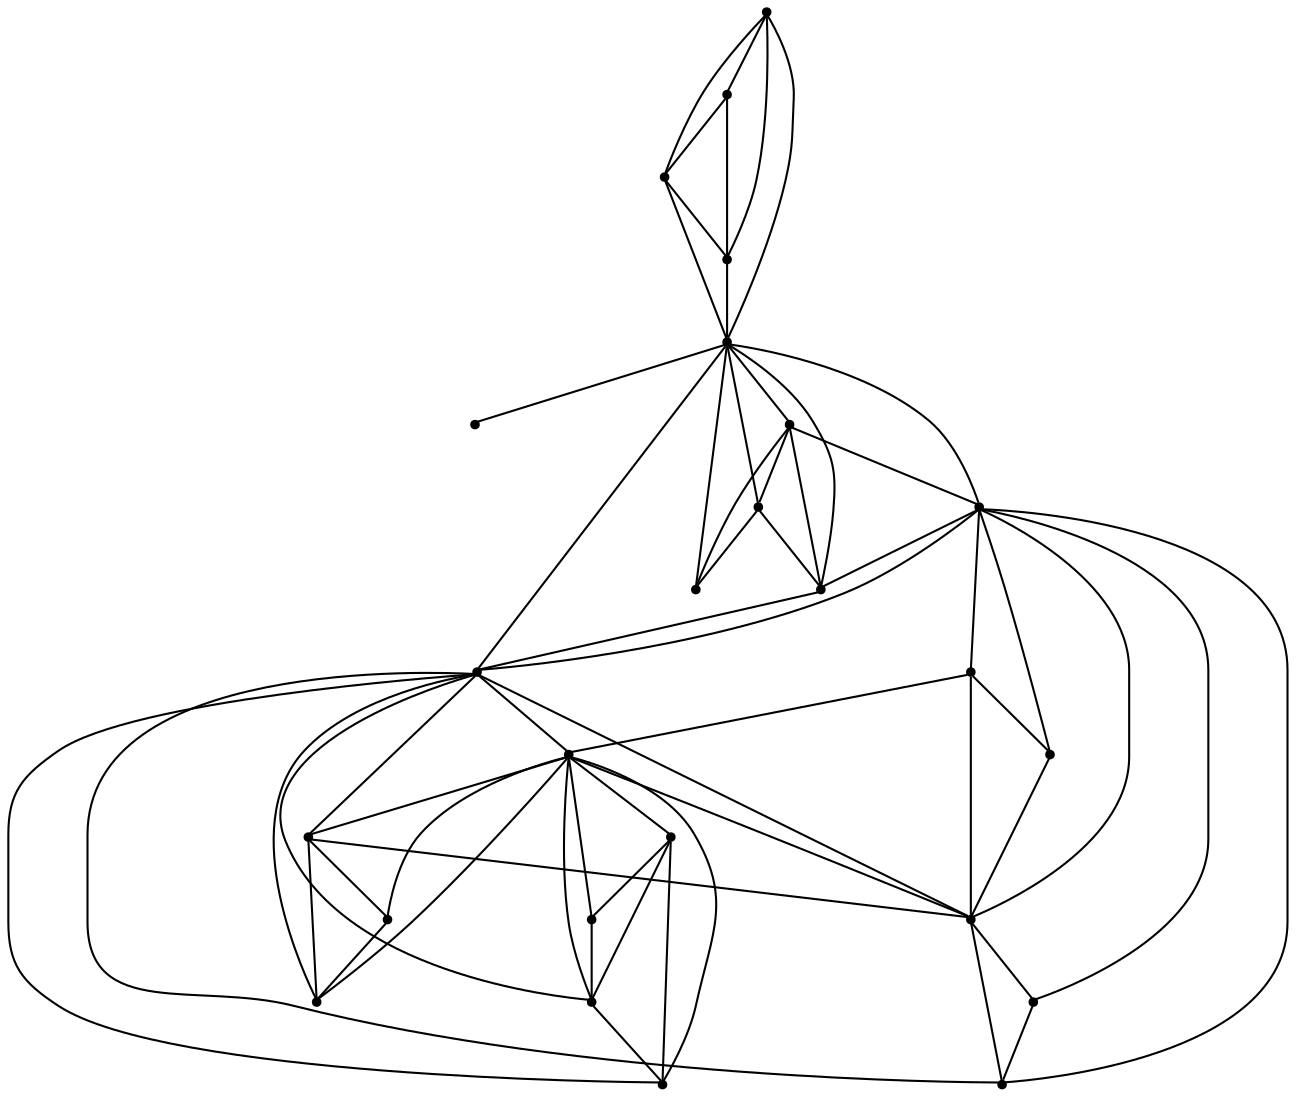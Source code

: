 graph {
  node [shape=point,comment="{\"directed\":false,\"doi\":\"10.1007/978-3-642-25878-7_3\",\"figure\":\"2\"}"]

  v0 [pos="1141.9007976167989,787.9054054304037"]
  v1 [pos="1092.1598311454236,817.7143766209266"]
  v2 [pos="1071.038220615576,787.9054054304037"]
  v3 [pos="1071.038220615576,882.4288022627301"]
  v4 [pos="1056.2259865203175,731.9923777160344"]
  v5 [pos="1093.2606441301991,649.9750391242101"]
  v6 [pos="981.1598310566529,783.304657353317"]
  v7 [pos="983.66192170332,709.4886965256226"]
  v8 [pos="977.3566812712746,745.7986916050364"]
  v9 [pos="779.681021101194,657.5763967250358"]
  v10 [pos="934.8174496910488,682.5844435482979"]
  v11 [pos="863.5544440127626,844.6186295982511"]
  v12 [pos="843.537909731851,714.589503797731"]
  v13 [pos="763.4676366056607,740.1978251379063"]
  v14 [pos="843.4378184702873,759.0009156729923"]
  v15 [pos="719.6272822559152,738.8975694894064"]
  v16 [pos="778.7802633779291,813.6136877388616"]
  v17 [pos="697.108720959145,727.5915515755129"]
  v18 [pos="643.3601589151032,847.7192000902728"]
  v19 [pos="736.2420657983392,858.920933024533"]
  v20 [pos="694.6066303124778,757.6006990562098"]
  v21 [pos="603.6242621360632,766.7019798884918"]
  v22 [pos="542.3726574155448,748.3992029020363"]
  v23 [pos="623.343688265,737.5973138409064"]
  v24 [pos="598.3199343196546,795.1066648044903"]

  v0 -- v1 [id="-1",pos="1141.9007976167989,787.9054054304037 1126.0419639854952,793.7687648218789 1096.2923976257257,803.8328376521039 1092.1598311454236,817.7143766209266"]
  v0 -- v2 [id="-12",pos="1141.9007976167989,787.9054054304037 1115.9460454065115,782.0543821889582 1092.2140445941536,781.8668599908251 1071.038220615576,787.9054054304037"]
  v0 -- v3 [id="-13",pos="1141.9007976167989,787.9054054304037 1137.2137522723735,808.2170672196472 1131.0628165506218,823.8654099440241 1120.2829940432935,839.3178368011754 1117.4806932427437,843.3185011265556 1117.4806932427437,843.3185011265556 1117.4806932427437,843.3185011265556 1114.4782099190666,847.2190773068489 1114.4782099190666,847.2190773068489 1114.4782099190666,847.2190773068489 1102.047167934575,863.1257797094269 1088.4234300780238,873.7650096376899 1071.038220615576,882.4288022627301"]
  v3 -- v1 [id="-34",pos="1071.038220615576,882.4288022627301 1070.6753977462586,863.3922787031114 1072.7563797031428,834.025119731181 1092.1598311454236,817.7143766209266"]
  v2 -- v4 [id="-35",pos="1071.038220615576,787.9054054304037 1063.9865271705594,769.4149154806084 1060.2960039159934,751.4370116410713 1056.2259865203175,731.9923777160344"]
  v2 -- v3 [id="-36",pos="1071.038220615576,787.9054054304037 1055.550418227869,817.097441942633 1061.4427583444108,854.7367525703593 1071.038220615576,882.4288022627301"]
  v3 -- v4 [id="-37",pos="1071.038220615576,882.4288022627301 1054.42867070714,862.5756764418617 1048.811533836792,838.3635020607271 1048.9199607342518,814.9139433873615 1048.7197782111245,810.8132545052965 1048.7197782111245,810.8132545052965 1048.7197782111245,810.8132545052965 1048.619686949561,806.7126292116337 1048.619686949561,806.7126292116337 1048.619686949561,806.7126292116337 1048.886618190667,783.4922431398523 1052.0975560425593,756.7255318765195 1056.2259865203175,731.9923777160344"]
  v4 -- v0 [id="-38",pos="1056.2259865203175,731.9923777160344 1092.610210007056,737.9017115223113 1124.594872141578,753.6375518881366 1141.9007976167989,787.9054054304037"]
  v4 -- v5 [id="-42",pos="1056.2259865203175,731.9923777160344 1073.6570101647908,709.7138630578672 1090.9088494528985,681.2176744310807 1093.2606441301991,649.9750391242101"]
  v4 -- v6 [id="-44",pos="1056.2259865203175,731.9923777160344 1031.0761004050835,747.782331812145 1001.7060281864241,765.4934823043885 981.1598310566529,783.304657353317"]
  v19 -- v16 [id="-57",pos="736.2420657983392,858.920933024533 778.7802633779291,813.6136877388616 778.7802633779291,813.6136877388616 778.7802633779291,813.6136877388616"]
  v4 -- v9 [id="-58",pos="1056.2259865203175,731.9923777160344 1026.5431052477184,688.160510538564 1003.7534767072981,665.9736267679892 957.2400557287993,645.0744717306778 950.234303727425,642.2740384971128 950.234303727425,642.2740384971128 950.234303727425,642.2740384971128 895.8143730242869,619.3578593415298 836.5487653714607,642.8324718453682 779.681021101194,657.5763967250358"]
  v4 -- v10 [id="-84",pos="1056.2259865203175,731.9923777160344 1039.5788944349442,719.3903009881873 1022.8150398162148,710.5180655806851 1004.9795151229428,700.6956922672807 1003.8785748765506,700.0956085155742 1003.8785748765506,700.0956085155742 1003.8785748765506,700.0956085155742 1003.1779996764132,699.5954857321503 1003.1779996764132,699.5954857321503 1003.1779996764132,699.5954857321503 1002.6776069994031,699.0954265371286 1002.6776069994031,699.0954265371286 1002.6776069994031,699.0954265371286 998.9620132063399,696.1366581820473 989.8169934276157,693.5362104734495 985.4633735190413,692.094343453216 981.1598310566529,690.794087804716 981.1598310566529,690.794087804716 981.1598310566529,690.794087804716 976.7561973327009,689.6939448579878 976.7561973327009,689.6939448579878 976.7561973327009,689.6939448579878 966.7104198307119,687.197718540621 956.5770227055993,685.6766203712272 946.2268354163753,685.3932704509555 943.6246535081445,685.2932458942706 943.6246535081445,685.2932458942706 943.6246535081445,685.2932458942706 934.8174496910488,682.5844435482979 934.8174496910488,682.5844435482979 934.8174496910488,682.5844435482979"]
  v4 -- v11 [id="-85",pos="1056.2259865203175,731.9923777160344 1037.6648160884108,767.0438311388016 1025.6840893347432,794.3856995001724 994.6710060132001,816.5142091175136 989.6668883506743,819.9147896911874 989.6668883506743,819.9147896911874 989.6668883506743,819.9147896911874 951.230953078901,846.6065302283082 914.4047499972347,843.0975950172594 863.5544440127626,844.6186295982511"]
  v7 -- v4 [id="-96",pos="983.66192170332,709.4886965256226 988.8787571582218,725.0245513664804 1040.8132684864852,730.2461766027981 1056.2259865203175,731.9923777160344"]
  v6 -- v7 [id="-97",pos="981.1598310566529,783.304657353317 962.331856645257,761.7013243498726 948.3870377296782,728.4210622824124 983.66192170332,709.4886965256226"]
  v6 -- v10 [id="-98",pos="981.1598310566529,783.304657353317 956.1475783799202,776.3828054185647 953.1618299588439,772.286376959448 947.2318840345562,748.895128850914 946.6314000959824,746.3947056990011 946.6314000959824,746.3947056990011 946.6314000959824,746.3947056990011 946.0267165240563,743.8943461354904 946.0267165240563,743.8943461354904 946.0267165240563,743.8943461354904 942.3820710823239,724.5496095903338 939.0167648893295,705.3881984087642 934.8174496910488,682.5844435482979"]
  v6 -- v11 [id="-99",pos="981.1598310566529,783.304657353317 960.7929455448642,799.4405959458813 946.727164462577,813.3386043108778 923.8083017503603,820.8189531822877 921.5063936268206,821.6190860473638 921.5063936268206,821.6190860473638 921.5063936268206,821.6190860473638 919.3045767648446,822.4192189124399 919.3045767648446,822.4192189124399 919.3045767648446,822.4192189124399 897.7033808323232,828.5493952396107 881.902833021485,835.6213158035913 863.5544440127626,844.6186295982511"]
  v8 -- v4 [id="-100",pos="977.3566812712746,745.7986916050364 1000.5175319477169,736.6472395234065 1028.0527461762615,733.5675896157137 1056.2259865203175,731.9923777160344"]
  v8 -- v6 [id="-109",pos="977.3566812712746,745.7986916050364 981.1598310566529,783.304657353317 981.1598310566529,783.304657353317 981.1598310566529,783.304657353317"]
  v7 -- v8 [id="-120",pos="983.66192170332,709.4886965256226 977.3566812712746,745.7986916050364 977.3566812712746,745.7986916050364 977.3566812712746,745.7986916050364"]
  v7 -- v10 [id="-121",pos="983.66192170332,709.4886965256226 934.8174496910488,682.5844435482979 934.8174496910488,682.5844435482979 934.8174496910488,682.5844435482979"]
  v14 -- v12 [id="-125",pos="843.4378184702873,759.0009156729923 843.537909731851,714.589503797731 843.537909731851,714.589503797731 843.537909731851,714.589503797731"]
  v1 -- v2 [id="-153",pos="1092.1598311454236,817.7143766209266 1071.038220615576,787.9054054304037 1071.038220615576,787.9054054304037 1071.038220615576,787.9054054304037"]
  v22 -- v9 [id="-163",pos="542.3726574155448,748.3992029020363 578.2314813175846,719.0612310067227 618.3771127794116,680.8176397927438 658.67284931818,656.8804852511907 661.5752413802935,655.2802195210387 661.5752413802935,655.2802195210387 661.5752413802935,655.2802195210387 664.3775421808433,653.8800029042561 664.3775421808433,653.8800029042561 664.3775421808433,653.8800029042561 700.4281493393057,634.618630754404 742.8965598298174,647.2289739745391 779.681021101194,657.5763967250358"]
  v24 -- v22 [id="-164",pos="598.3199343196546,795.1066648044903 579.2406023075009,780.4249929705916 562.9563330914451,766.3644526495325 542.3726574155448,748.3992029020363"]
  v21 -- v24 [id="-165",pos="603.6242621360632,766.7019798884918 602.0969159350914,772.6821511748366 600.8291993399653,775.9868404379696 599.9201696116126,779.4040811730238 599.6198958269215,780.5042241197519 599.6198958269215,780.5042241197519 599.6198958269215,780.5042241197519 599.3196220422304,781.6044306548823 599.3196220422304,781.6044306548823 599.3196220422304,781.6044306548823 598.6941311959679,785.0382679629147 598.364714501044,789.0347354537487 598.3199343196546,795.1066648044903"]
  v23 -- v9 [id="-166",pos="623.343688265,737.5973138409064 674.7026589315702,661.331101110647 690.3906438424045,666.6902680609564 779.681021101194,657.5763967250358"]
  v18 -- v22 [id="-167",pos="643.3601589151032,847.7192000902728 575.6668415862912,816.8726569408017 573.0146458626828,816.6726078274321 542.3726574155448,748.3992029020363"]
  v18 -- v21 [id="-168",pos="643.3601589151032,847.7192000902728 628.2810572095473,820.9147809044263 615.341223281341,797.1359614843896 603.6242621360632,766.7019798884918"]
  v18 -- v17 [id="-169",pos="643.3601589151032,847.7192000902728 650.2241414754326,825.0903133358988 656.262450666372,804.282852774582 664.2774509192797,784.2088208444173 665.1781450117361,782.1084959192435 665.1781450117361,782.1084959192435 665.1781450117361,782.1084959192435 666.078902735001,779.908146437385 666.078902735001,779.908146437385 666.078902735001,779.908146437385 673.8311713801548,761.901055521231 684.3064568386314,745.260924487501 697.108720959145,727.5915515755129"]
  v23 -- v18 [id="-170",pos="623.343688265,737.5973138409064 625.9332712731738,780.3832789787383 631.604621592252,807.7042903441825 643.3601589151032,847.7192000902728"]
  v18 -- v15 [id="-171",pos="643.3601589151032,847.7192000902728 660.0197226389166,825.3278796065755 677.3715259269711,806.0998277794841 694.4064477893505,786.5091948829607 696.5081733897628,784.00883531945 696.5081733897628,784.00883531945 696.5081733897628,784.00883531945 698.5098077286115,781.6084367242219 698.5098077286115,781.6084367242219 698.5098077286115,781.6084367242219 708.2178328997803,769.3398175775922 717.3920592195458,759.7674738616986 719.6272822559152,738.8975694894064"]
  v20 -- v17 [id="-172",pos="694.6066303124778,757.6006990562098 692.4590268992318,747.361313001077 690.4531929270308,742.8231359117702 697.108720959145,727.5915515755129"]
  v15 -- v20 [id="-173",pos="719.6272822559152,738.8975694894064 710.2236668719813,752.8746818267588 709.0393702666264,752.77052402393 694.6066303124778,757.6006990562098"]
  v19 -- v13 [id="-174",pos="736.2420657983392,858.920933024533 736.8915295516547,839.976103940909 739.4811761906369,820.9064508237361 743.1508921708664,802.6076799066202 744.0516498941312,798.1069563862183 744.0516498941312,798.1069563862183 744.0516498941312,798.1069563862183 744.952407617396,793.5062083091316 744.952407617396,793.5062083091316 744.952407617396,793.5062083091316 748.7888999463594,775.4450036626923 753.4093874652314,757.4296462542504 763.4676366056607,740.1978251379063"]
  v19 -- v18 [id="-175",pos="736.2420657983392,858.920933024533 691.1162895810393,864.5342628184974 682.9678555229829,862.7090213213073 643.3601589151032,847.7192000902728"]
  v13 -- v14 [id="-176",pos="763.4676366056607,740.1978251379063 801.1779897696076,703.7836722556636 833.5672165837368,700.8956777922481 843.4378184702873,759.0009156729923"]
  v9 -- v17 [id="-177",pos="779.681021101194,657.5763967250358 742.275077724482,684.0762274642706 721.557968243433,697.2491372788053 697.108720959145,727.5915515755129"]
  v16 -- v13 [id="-178",pos="778.7802633779291,813.6136877388616 772.6919403716121,788.4387849481863 767.0914747730565,763.6931674608669 763.4676366056607,740.1978251379063"]
  v9 -- v13 [id="-179",pos="779.681021101194,657.5763967250358 776.5576392416166,688.4270095322487 773.0547632409293,715.93967634197 763.4676366056607,740.1978251379063"]
  v16 -- v11 [id="-180",pos="778.7802633779291,813.6136877388616 809.4807285379577,820.1648192886983 833.2795416991027,830.2122319575427 863.5544440127626,844.6186295982511"]
  v9 -- v15 [id="-181",pos="779.681021101194,657.5763967250358 758.5676825764341,686.8433403750748 735.6654275052016,709.880337494867 719.6272822559152,738.8975694894064"]
  v9 -- v18 [id="-182",pos="779.681021101194,657.5763967250358 734.998322110266,669.0073658492825 698.6641760697134,671.6328037999508 672.1840242747272,714.0937050256578 670.282417566634,716.8941382592228 670.282417566634,716.8941382592228 670.282417566634,716.8941382592228 668.4809657509127,719.8946206061574 668.4809657509127,719.8946206061574 668.4809657509127,719.8946206061574 643.7813948665029,760.5135565848916 644.4444278897029,802.6535907330198 643.3601589151032,847.7192000902728"]
  v11 -- v19 [id="-183",pos="863.5544440127626,844.6186295982511 842.7289076342536,850.3695646946096 824.4638749844939,855.7453918062995 806.503188491161,858.6250561890249 804.1011891060576,858.925066270677 804.1011891060576,858.925066270677 804.1011891060576,858.925066270677 801.7992809825179,859.2251399407314 801.7992809825179,859.2251399407314 801.7992809825179,859.2251399407314 780.9821438707136,861.6629921048643 759.013989066331,861.9380755328481 736.2420657983392,858.920933024533"]
  v9 -- v11 [id="-184",pos="779.681021101194,657.5763967250358 808.3880602966534,663.9316124076469 835.2977836789355,672.4829807375703 860.2516869043943,683.1847180652111 863.8547177974536,684.7849837953631 863.8547177974536,684.7849837953631 863.8547177974536,684.7849837953631 867.1574112750135,686.3851859371131 867.1574112750135,686.3851859371131 867.1574112750135,686.3851859371131 884.0421644296431,694.3448005960203 896.360707144939,704.3339027000333 903.5916485771297,721.9908758735894 904.5924975619582,724.7913091071545 904.5924975619582,724.7913091071545 904.5924975619582,724.7913091071545 905.4932552852231,727.5917423407195 905.4932552852231,727.5917423407195 905.4932552852231,727.5917423407195 906.2938581161158,730.4922001309693 906.2938581161158,730.4922001309693 906.2938581161158,730.4922001309693 917.2070507977845,775.8202388241652 888.4875399638848,808.3087616956418 863.5544440127626,844.6186295982511"]
  v11 -- v10 [id="-185",pos="863.5544440127626,844.6186295982511 891.902859972257,819.331302512459 916.8943053746533,804.3414176930224 923.508155227286,770.2026486072525 924.1086391658597,767.2021662603179 924.1086391658597,767.2021662603179 924.1086391658597,767.2021662603179 924.7091231044335,764.1017229451007 924.7091231044335,764.1017229451007 924.7091231044335,764.1017229451007 930.0343218259868,738.7643517867651 927.1194581254332,712.4518524804568 934.8174496910488,682.5844435482979"]
  v22 -- v23 [id="-186",pos="542.3726574155448,748.3992029020363 572.7143720779917,748.3157749183298 594.7950897823782,746.5113268286641 623.343688265,737.5973138409064"]
  v10 -- v9 [id="-187",pos="934.8174496910488,682.5844435482979 898.1412880555155,658.097249327582 826.7949260182664,656.2969344840602 779.681021101194,657.5763967250358"]
  v11 -- v13 [id="-191",pos="863.5544440127626,844.6186295982511 829.9308431470924,775.878612977399 825.9984591899176,775.48684483135 763.4676366056607,740.1978251379063"]
  v11 -- v12 [id="-192",pos="863.5544440127626,844.6186295982511 912.3030243968225,800.8406853858594 880.5935018776859,751.9995782354707 843.537909731851,714.589503797731"]
  v13 -- v18 [id="-193",pos="763.4676366056607,740.1978251379063 721.295363897296,778.653928792089 682.117175245904,813.671998303693 643.3601589151032,847.7192000902728"]
  v15 -- v17 [id="-195",pos="719.6272822559152,738.8975694894064 710.1235756104177,731.4921277558061 710.0443552539989,729.3834091615399 697.108720959145,727.5915515755129"]
  v15 -- v13 [id="-196",pos="719.6272822559152,738.8975694894064 735.8489387565364,738.4932108397187 744.2559047889941,737.884797007322 763.4676366056607,740.1978251379063"]
  v12 -- v13 [id="-197",pos="843.537909731851,714.589503797731 808.8092326172447,670.7075925477171 780.5275653757288,704.2712681238512 763.4676366056607,740.1978251379063"]
  v12 -- v9 [id="-198",pos="843.537909731851,714.589503797731 830.1143543984273,690.1772803032269 804.8601773882774,671.0784401094371 779.681021101194,657.5763967250358"]
  v20 -- v18 [id="-199",pos="694.6066303124778,757.6006990562098 671.950371946398,789.6805392666481 656.8587986024019,815.759669136826 643.3601589151032,847.7192000902728"]
  v14 -- v11 [id="-200",pos="843.4378184702873,759.0009156729923 883.2540332371906,778.3913086909395 876.7320026410337,814.005328708106 863.5544440127626,844.6186295982511"]
  v24 -- v18 [id="-201",pos="598.3199343196546,795.1066648044903 610.3663121598563,821.1898007440078 622.822424682845,830.0329126632954 643.3601589151032,847.7192000902728"]
  v21 -- v22 [id="-202",pos="603.6242621360632,766.7019798884918 584.1320934392145,761.5553253783861 564.0071958916512,756.2753259888348 542.3726574155448,748.3992029020363"]
  v23 -- v21 [id="-203",pos="623.343688265,737.5973138409064 612.6640206500438,749.2534494973977 609.0193115775031,753.7166558604926 603.6242621360632,766.7019798884918"]
}